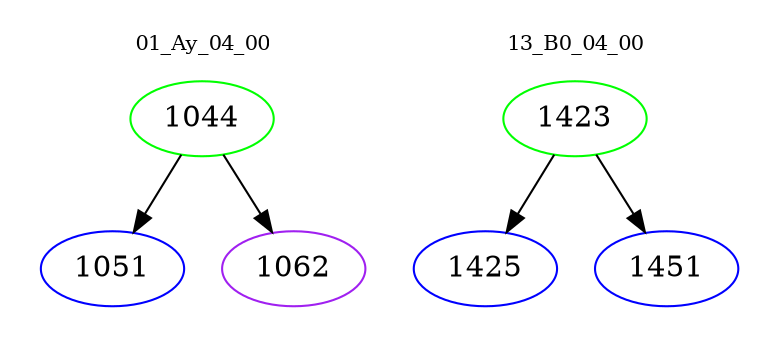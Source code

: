 digraph{
subgraph cluster_0 {
color = white
label = "01_Ay_04_00";
fontsize=10;
T0_1044 [label="1044", color="green"]
T0_1044 -> T0_1051 [color="black"]
T0_1051 [label="1051", color="blue"]
T0_1044 -> T0_1062 [color="black"]
T0_1062 [label="1062", color="purple"]
}
subgraph cluster_1 {
color = white
label = "13_B0_04_00";
fontsize=10;
T1_1423 [label="1423", color="green"]
T1_1423 -> T1_1425 [color="black"]
T1_1425 [label="1425", color="blue"]
T1_1423 -> T1_1451 [color="black"]
T1_1451 [label="1451", color="blue"]
}
}

